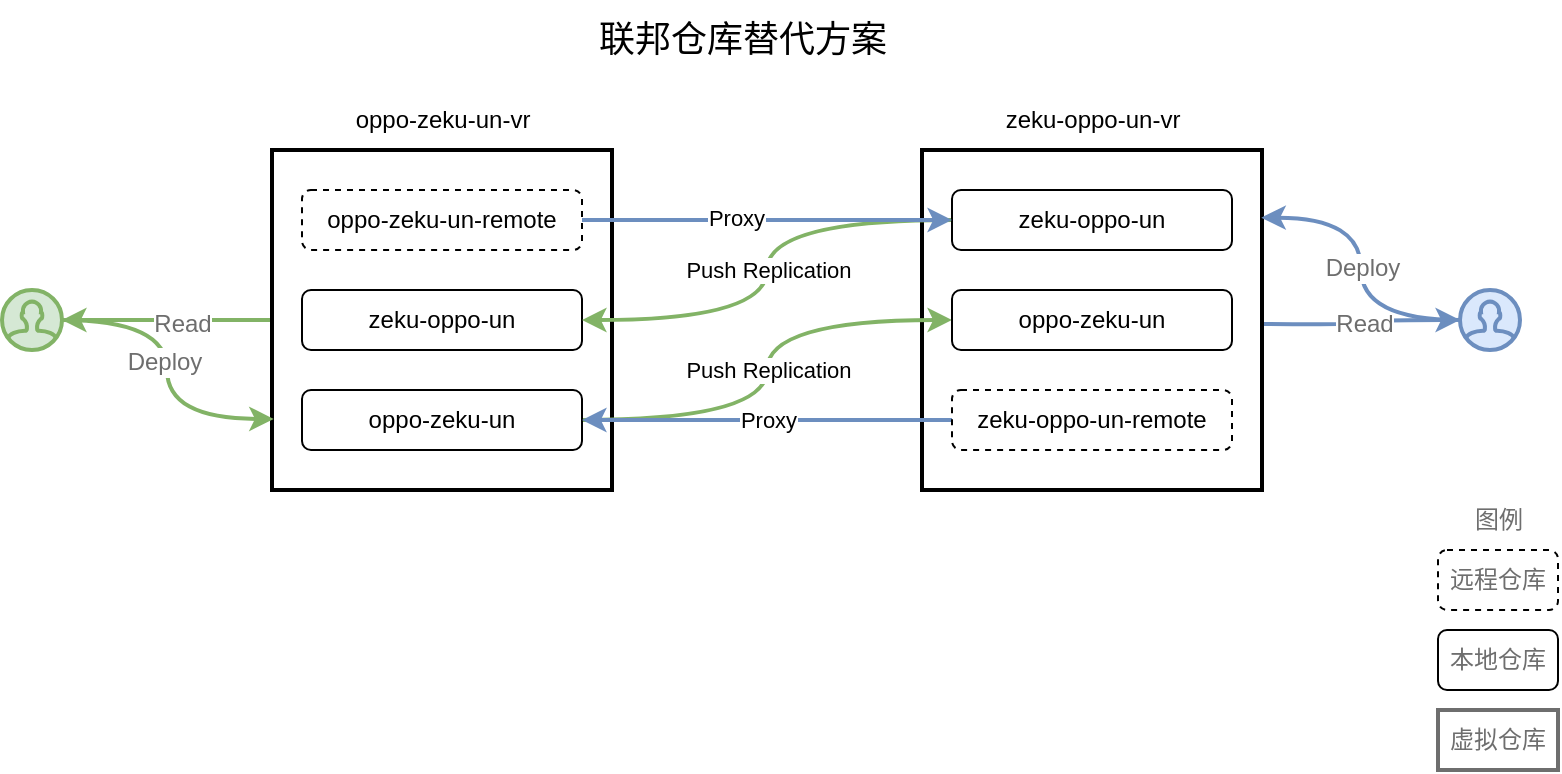 <mxfile version="20.5.3" type="github">
  <diagram id="aU3LlI7BI3JMirQAzEiF" name="第 1 页">
    <mxGraphModel dx="1425" dy="801" grid="0" gridSize="10" guides="1" tooltips="1" connect="1" arrows="1" fold="1" page="1" pageScale="1" pageWidth="827" pageHeight="1169" math="0" shadow="0">
      <root>
        <mxCell id="0" />
        <mxCell id="1" parent="0" />
        <mxCell id="FrQW7oxbEgU2IKvYySrV-42" value="Read" style="edgeStyle=orthogonalEdgeStyle;curved=1;rounded=0;orthogonalLoop=1;jettySize=auto;html=1;strokeWidth=2;fontSize=12;fontColor=#6E6E6E;fillColor=#dae8fc;strokeColor=#6c8ebf;" edge="1" parent="1" target="FrQW7oxbEgU2IKvYySrV-34">
          <mxGeometry relative="1" as="geometry">
            <mxPoint x="636" y="207" as="sourcePoint" />
          </mxGeometry>
        </mxCell>
        <mxCell id="FrQW7oxbEgU2IKvYySrV-23" value="" style="whiteSpace=wrap;html=1;aspect=fixed;strokeWidth=2;" vertex="1" parent="1">
          <mxGeometry x="465" y="120" width="170" height="170" as="geometry" />
        </mxCell>
        <mxCell id="FrQW7oxbEgU2IKvYySrV-40" value="" style="edgeStyle=orthogonalEdgeStyle;curved=1;rounded=0;orthogonalLoop=1;jettySize=auto;html=1;strokeWidth=2;fontSize=12;fontColor=#6E6E6E;fillColor=#d5e8d4;strokeColor=#82b366;" edge="1" parent="1" source="FrQW7oxbEgU2IKvYySrV-22" target="FrQW7oxbEgU2IKvYySrV-33">
          <mxGeometry relative="1" as="geometry" />
        </mxCell>
        <mxCell id="FrQW7oxbEgU2IKvYySrV-41" value="Read" style="edgeLabel;html=1;align=center;verticalAlign=middle;resizable=0;points=[];fontSize=12;fontColor=#6E6E6E;" vertex="1" connectable="0" parent="FrQW7oxbEgU2IKvYySrV-40">
          <mxGeometry x="-0.133" y="2" relative="1" as="geometry">
            <mxPoint as="offset" />
          </mxGeometry>
        </mxCell>
        <mxCell id="FrQW7oxbEgU2IKvYySrV-22" value="" style="whiteSpace=wrap;html=1;aspect=fixed;strokeWidth=2;" vertex="1" parent="1">
          <mxGeometry x="140" y="120" width="170" height="170" as="geometry" />
        </mxCell>
        <mxCell id="FrQW7oxbEgU2IKvYySrV-5" value="Push Replication" style="edgeStyle=orthogonalEdgeStyle;rounded=0;orthogonalLoop=1;jettySize=auto;html=1;entryX=0;entryY=0.5;entryDx=0;entryDy=0;curved=1;strokeWidth=2;fillColor=#d5e8d4;strokeColor=#82b366;" edge="1" parent="1" source="FrQW7oxbEgU2IKvYySrV-1" target="FrQW7oxbEgU2IKvYySrV-2">
          <mxGeometry relative="1" as="geometry" />
        </mxCell>
        <mxCell id="FrQW7oxbEgU2IKvYySrV-1" value="oppo-zeku-un" style="rounded=1;whiteSpace=wrap;html=1;" vertex="1" parent="1">
          <mxGeometry x="155" y="240" width="140" height="30" as="geometry" />
        </mxCell>
        <mxCell id="FrQW7oxbEgU2IKvYySrV-2" value="oppo-zeku-un" style="rounded=1;whiteSpace=wrap;html=1;" vertex="1" parent="1">
          <mxGeometry x="480" y="190" width="140" height="30" as="geometry" />
        </mxCell>
        <mxCell id="FrQW7oxbEgU2IKvYySrV-7" value="zeku-oppo-un" style="rounded=1;whiteSpace=wrap;html=1;" vertex="1" parent="1">
          <mxGeometry x="155" y="190" width="140" height="30" as="geometry" />
        </mxCell>
        <mxCell id="FrQW7oxbEgU2IKvYySrV-9" value="Push Replication" style="edgeStyle=orthogonalEdgeStyle;rounded=0;orthogonalLoop=1;jettySize=auto;html=1;entryX=1;entryY=0.5;entryDx=0;entryDy=0;curved=1;strokeWidth=2;fillColor=#d5e8d4;strokeColor=#82b366;" edge="1" parent="1" source="FrQW7oxbEgU2IKvYySrV-8" target="FrQW7oxbEgU2IKvYySrV-7">
          <mxGeometry relative="1" as="geometry">
            <mxPoint x="415" y="205.0" as="targetPoint" />
          </mxGeometry>
        </mxCell>
        <mxCell id="FrQW7oxbEgU2IKvYySrV-8" value="zeku-oppo-un" style="rounded=1;whiteSpace=wrap;html=1;" vertex="1" parent="1">
          <mxGeometry x="480" y="140" width="140" height="30" as="geometry" />
        </mxCell>
        <mxCell id="FrQW7oxbEgU2IKvYySrV-16" style="edgeStyle=none;rounded=0;orthogonalLoop=1;jettySize=auto;html=1;entryX=0;entryY=0.5;entryDx=0;entryDy=0;strokeWidth=2;fillColor=#dae8fc;strokeColor=#6c8ebf;" edge="1" parent="1" source="FrQW7oxbEgU2IKvYySrV-13" target="FrQW7oxbEgU2IKvYySrV-8">
          <mxGeometry relative="1" as="geometry" />
        </mxCell>
        <mxCell id="FrQW7oxbEgU2IKvYySrV-17" value="Proxy" style="edgeLabel;html=1;align=center;verticalAlign=middle;resizable=0;points=[];" vertex="1" connectable="0" parent="FrQW7oxbEgU2IKvYySrV-16">
          <mxGeometry x="-0.172" y="1" relative="1" as="geometry">
            <mxPoint as="offset" />
          </mxGeometry>
        </mxCell>
        <mxCell id="FrQW7oxbEgU2IKvYySrV-13" value="oppo-zeku-un-remote" style="rounded=1;whiteSpace=wrap;html=1;dashed=1;" vertex="1" parent="1">
          <mxGeometry x="155" y="140" width="140" height="30" as="geometry" />
        </mxCell>
        <mxCell id="FrQW7oxbEgU2IKvYySrV-19" value="Proxy" style="edgeStyle=none;rounded=0;orthogonalLoop=1;jettySize=auto;html=1;entryX=1;entryY=0.5;entryDx=0;entryDy=0;strokeWidth=2;fillColor=#dae8fc;strokeColor=#6c8ebf;" edge="1" parent="1" source="FrQW7oxbEgU2IKvYySrV-18" target="FrQW7oxbEgU2IKvYySrV-1">
          <mxGeometry relative="1" as="geometry" />
        </mxCell>
        <mxCell id="FrQW7oxbEgU2IKvYySrV-18" value="zeku-oppo-un-remote" style="rounded=1;whiteSpace=wrap;html=1;dashed=1;" vertex="1" parent="1">
          <mxGeometry x="480" y="240" width="140" height="30" as="geometry" />
        </mxCell>
        <mxCell id="FrQW7oxbEgU2IKvYySrV-24" value="oppo-zeku-un-vr" style="text;html=1;align=center;verticalAlign=middle;resizable=0;points=[];autosize=1;strokeColor=none;fillColor=none;" vertex="1" parent="1">
          <mxGeometry x="170" y="90" width="110" height="30" as="geometry" />
        </mxCell>
        <mxCell id="FrQW7oxbEgU2IKvYySrV-26" value="zeku-oppo-un-vr" style="text;html=1;align=center;verticalAlign=middle;resizable=0;points=[];autosize=1;strokeColor=none;fillColor=none;" vertex="1" parent="1">
          <mxGeometry x="495" y="90" width="110" height="30" as="geometry" />
        </mxCell>
        <mxCell id="FrQW7oxbEgU2IKvYySrV-27" value="联邦仓库替代方案" style="text;html=1;align=center;verticalAlign=middle;resizable=0;points=[];autosize=1;strokeColor=none;fillColor=none;fontSize=18;" vertex="1" parent="1">
          <mxGeometry x="290" y="45" width="170" height="40" as="geometry" />
        </mxCell>
        <mxCell id="FrQW7oxbEgU2IKvYySrV-28" value="图例" style="text;html=1;align=center;verticalAlign=middle;resizable=0;points=[];autosize=1;strokeColor=none;fillColor=none;fontSize=12;fontColor=#6E6E6E;" vertex="1" parent="1">
          <mxGeometry x="728" y="290" width="50" height="30" as="geometry" />
        </mxCell>
        <mxCell id="FrQW7oxbEgU2IKvYySrV-29" value="远程仓库" style="rounded=1;whiteSpace=wrap;html=1;dashed=1;fontColor=#6E6E6E;" vertex="1" parent="1">
          <mxGeometry x="723" y="320" width="60" height="30" as="geometry" />
        </mxCell>
        <mxCell id="FrQW7oxbEgU2IKvYySrV-30" value="本地仓库" style="rounded=1;whiteSpace=wrap;html=1;fontColor=#6E6E6E;" vertex="1" parent="1">
          <mxGeometry x="723" y="360" width="60" height="30" as="geometry" />
        </mxCell>
        <mxCell id="FrQW7oxbEgU2IKvYySrV-32" value="虚拟仓库" style="rounded=0;whiteSpace=wrap;html=1;strokeWidth=2;fontSize=12;fontColor=#6E6E6E;strokeColor=#6E6E6E;" vertex="1" parent="1">
          <mxGeometry x="723" y="400" width="60" height="30" as="geometry" />
        </mxCell>
        <mxCell id="FrQW7oxbEgU2IKvYySrV-37" style="edgeStyle=orthogonalEdgeStyle;curved=1;rounded=0;orthogonalLoop=1;jettySize=auto;html=1;strokeWidth=2;fontSize=12;fontColor=#6E6E6E;fillColor=#d5e8d4;strokeColor=#82b366;entryX=0.005;entryY=0.791;entryDx=0;entryDy=0;entryPerimeter=0;" edge="1" parent="1" source="FrQW7oxbEgU2IKvYySrV-33" target="FrQW7oxbEgU2IKvYySrV-22">
          <mxGeometry relative="1" as="geometry">
            <mxPoint x="134" y="257" as="targetPoint" />
          </mxGeometry>
        </mxCell>
        <mxCell id="FrQW7oxbEgU2IKvYySrV-38" value="Deploy" style="edgeLabel;html=1;align=center;verticalAlign=middle;resizable=0;points=[];fontSize=12;fontColor=#6E6E6E;" vertex="1" connectable="0" parent="FrQW7oxbEgU2IKvYySrV-37">
          <mxGeometry x="-0.051" y="-2" relative="1" as="geometry">
            <mxPoint as="offset" />
          </mxGeometry>
        </mxCell>
        <mxCell id="FrQW7oxbEgU2IKvYySrV-33" value="" style="html=1;verticalLabelPosition=bottom;align=center;labelBackgroundColor=#ffffff;verticalAlign=top;strokeWidth=2;strokeColor=#82b366;shadow=0;dashed=0;shape=mxgraph.ios7.icons.user;fontSize=12;fillColor=#d5e8d4;" vertex="1" parent="1">
          <mxGeometry x="5" y="190" width="30" height="30" as="geometry" />
        </mxCell>
        <mxCell id="FrQW7oxbEgU2IKvYySrV-43" value="Deploy" style="edgeStyle=orthogonalEdgeStyle;curved=1;rounded=0;orthogonalLoop=1;jettySize=auto;html=1;entryX=0.998;entryY=0.199;entryDx=0;entryDy=0;entryPerimeter=0;strokeWidth=2;fontSize=12;fontColor=#6E6E6E;fillColor=#dae8fc;strokeColor=#6c8ebf;" edge="1" parent="1" source="FrQW7oxbEgU2IKvYySrV-34" target="FrQW7oxbEgU2IKvYySrV-23">
          <mxGeometry relative="1" as="geometry">
            <mxPoint x="660.34" y="157.23" as="targetPoint" />
          </mxGeometry>
        </mxCell>
        <mxCell id="FrQW7oxbEgU2IKvYySrV-34" value="" style="html=1;verticalLabelPosition=bottom;align=center;labelBackgroundColor=#ffffff;verticalAlign=top;strokeWidth=2;strokeColor=#6c8ebf;shadow=0;dashed=0;shape=mxgraph.ios7.icons.user;fontSize=12;fillColor=#dae8fc;" vertex="1" parent="1">
          <mxGeometry x="734" y="190" width="30" height="30" as="geometry" />
        </mxCell>
      </root>
    </mxGraphModel>
  </diagram>
</mxfile>
